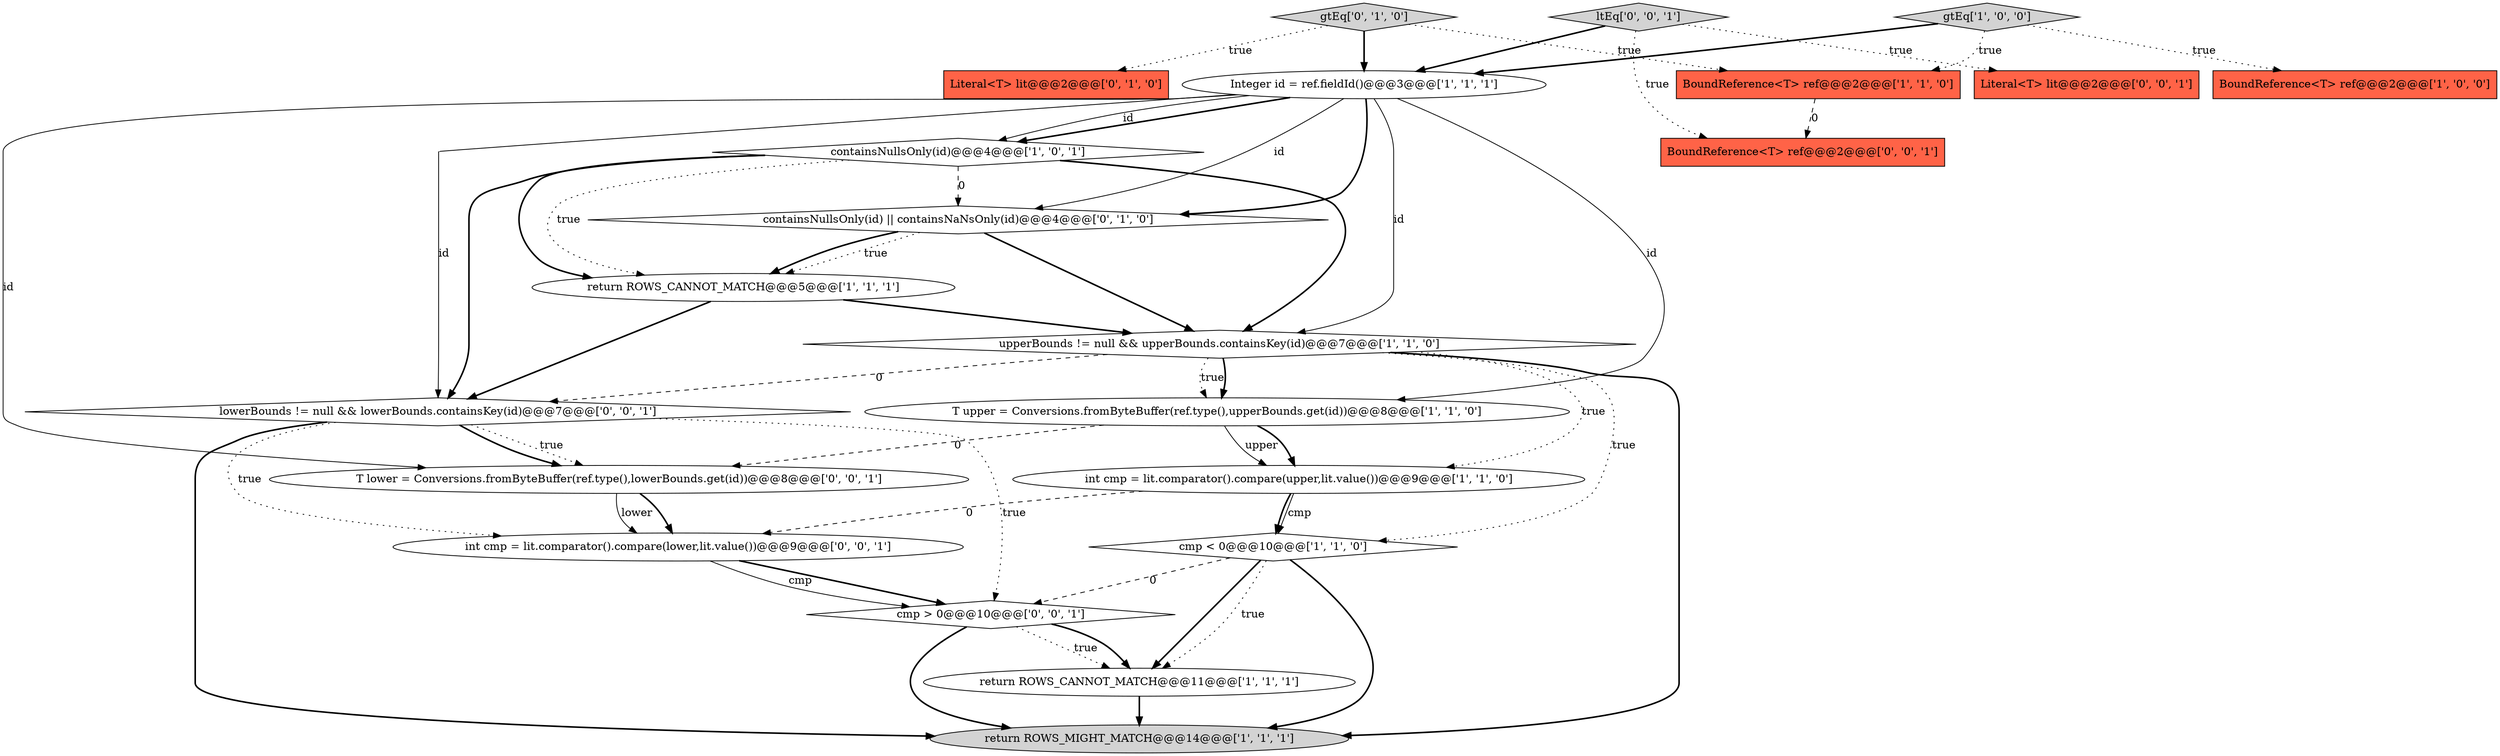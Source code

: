 digraph {
5 [style = filled, label = "return ROWS_CANNOT_MATCH@@@11@@@['1', '1', '1']", fillcolor = white, shape = ellipse image = "AAA0AAABBB1BBB"];
18 [style = filled, label = "T lower = Conversions.fromByteBuffer(ref.type(),lowerBounds.get(id))@@@8@@@['0', '0', '1']", fillcolor = white, shape = ellipse image = "AAA0AAABBB3BBB"];
12 [style = filled, label = "Literal<T> lit@@@2@@@['0', '1', '0']", fillcolor = tomato, shape = box image = "AAA0AAABBB2BBB"];
11 [style = filled, label = "return ROWS_CANNOT_MATCH@@@5@@@['1', '1', '1']", fillcolor = white, shape = ellipse image = "AAA0AAABBB1BBB"];
4 [style = filled, label = "cmp < 0@@@10@@@['1', '1', '0']", fillcolor = white, shape = diamond image = "AAA0AAABBB1BBB"];
8 [style = filled, label = "BoundReference<T> ref@@@2@@@['1', '0', '0']", fillcolor = tomato, shape = box image = "AAA0AAABBB1BBB"];
19 [style = filled, label = "int cmp = lit.comparator().compare(lower,lit.value())@@@9@@@['0', '0', '1']", fillcolor = white, shape = ellipse image = "AAA0AAABBB3BBB"];
3 [style = filled, label = "Integer id = ref.fieldId()@@@3@@@['1', '1', '1']", fillcolor = white, shape = ellipse image = "AAA0AAABBB1BBB"];
1 [style = filled, label = "upperBounds != null && upperBounds.containsKey(id)@@@7@@@['1', '1', '0']", fillcolor = white, shape = diamond image = "AAA0AAABBB1BBB"];
7 [style = filled, label = "return ROWS_MIGHT_MATCH@@@14@@@['1', '1', '1']", fillcolor = lightgray, shape = ellipse image = "AAA0AAABBB1BBB"];
17 [style = filled, label = "cmp > 0@@@10@@@['0', '0', '1']", fillcolor = white, shape = diamond image = "AAA0AAABBB3BBB"];
21 [style = filled, label = "lowerBounds != null && lowerBounds.containsKey(id)@@@7@@@['0', '0', '1']", fillcolor = white, shape = diamond image = "AAA0AAABBB3BBB"];
14 [style = filled, label = "gtEq['0', '1', '0']", fillcolor = lightgray, shape = diamond image = "AAA0AAABBB2BBB"];
9 [style = filled, label = "BoundReference<T> ref@@@2@@@['1', '1', '0']", fillcolor = tomato, shape = box image = "AAA0AAABBB1BBB"];
20 [style = filled, label = "ltEq['0', '0', '1']", fillcolor = lightgray, shape = diamond image = "AAA0AAABBB3BBB"];
6 [style = filled, label = "T upper = Conversions.fromByteBuffer(ref.type(),upperBounds.get(id))@@@8@@@['1', '1', '0']", fillcolor = white, shape = ellipse image = "AAA0AAABBB1BBB"];
10 [style = filled, label = "gtEq['1', '0', '0']", fillcolor = lightgray, shape = diamond image = "AAA0AAABBB1BBB"];
16 [style = filled, label = "BoundReference<T> ref@@@2@@@['0', '0', '1']", fillcolor = tomato, shape = box image = "AAA0AAABBB3BBB"];
2 [style = filled, label = "int cmp = lit.comparator().compare(upper,lit.value())@@@9@@@['1', '1', '0']", fillcolor = white, shape = ellipse image = "AAA0AAABBB1BBB"];
15 [style = filled, label = "Literal<T> lit@@@2@@@['0', '0', '1']", fillcolor = tomato, shape = box image = "AAA0AAABBB3BBB"];
13 [style = filled, label = "containsNullsOnly(id) || containsNaNsOnly(id)@@@4@@@['0', '1', '0']", fillcolor = white, shape = diamond image = "AAA1AAABBB2BBB"];
0 [style = filled, label = "containsNullsOnly(id)@@@4@@@['1', '0', '1']", fillcolor = white, shape = diamond image = "AAA0AAABBB1BBB"];
20->3 [style = bold, label=""];
4->7 [style = bold, label=""];
2->4 [style = bold, label=""];
14->3 [style = bold, label=""];
11->21 [style = bold, label=""];
6->18 [style = dashed, label="0"];
21->18 [style = dotted, label="true"];
3->18 [style = solid, label="id"];
6->2 [style = solid, label="upper"];
3->6 [style = solid, label="id"];
4->5 [style = bold, label=""];
13->11 [style = dotted, label="true"];
1->21 [style = dashed, label="0"];
4->17 [style = dashed, label="0"];
11->1 [style = bold, label=""];
21->17 [style = dotted, label="true"];
9->16 [style = dashed, label="0"];
1->6 [style = dotted, label="true"];
20->16 [style = dotted, label="true"];
2->4 [style = solid, label="cmp"];
0->11 [style = bold, label=""];
1->6 [style = bold, label=""];
0->1 [style = bold, label=""];
3->13 [style = bold, label=""];
14->9 [style = dotted, label="true"];
6->2 [style = bold, label=""];
3->21 [style = solid, label="id"];
10->3 [style = bold, label=""];
14->12 [style = dotted, label="true"];
0->13 [style = dashed, label="0"];
20->15 [style = dotted, label="true"];
2->19 [style = dashed, label="0"];
13->11 [style = bold, label=""];
18->19 [style = bold, label=""];
21->18 [style = bold, label=""];
10->8 [style = dotted, label="true"];
3->0 [style = bold, label=""];
19->17 [style = bold, label=""];
0->21 [style = bold, label=""];
0->11 [style = dotted, label="true"];
21->19 [style = dotted, label="true"];
21->7 [style = bold, label=""];
3->0 [style = solid, label="id"];
13->1 [style = bold, label=""];
1->2 [style = dotted, label="true"];
18->19 [style = solid, label="lower"];
4->5 [style = dotted, label="true"];
3->1 [style = solid, label="id"];
1->7 [style = bold, label=""];
17->7 [style = bold, label=""];
17->5 [style = dotted, label="true"];
1->4 [style = dotted, label="true"];
10->9 [style = dotted, label="true"];
17->5 [style = bold, label=""];
5->7 [style = bold, label=""];
19->17 [style = solid, label="cmp"];
3->13 [style = solid, label="id"];
}
